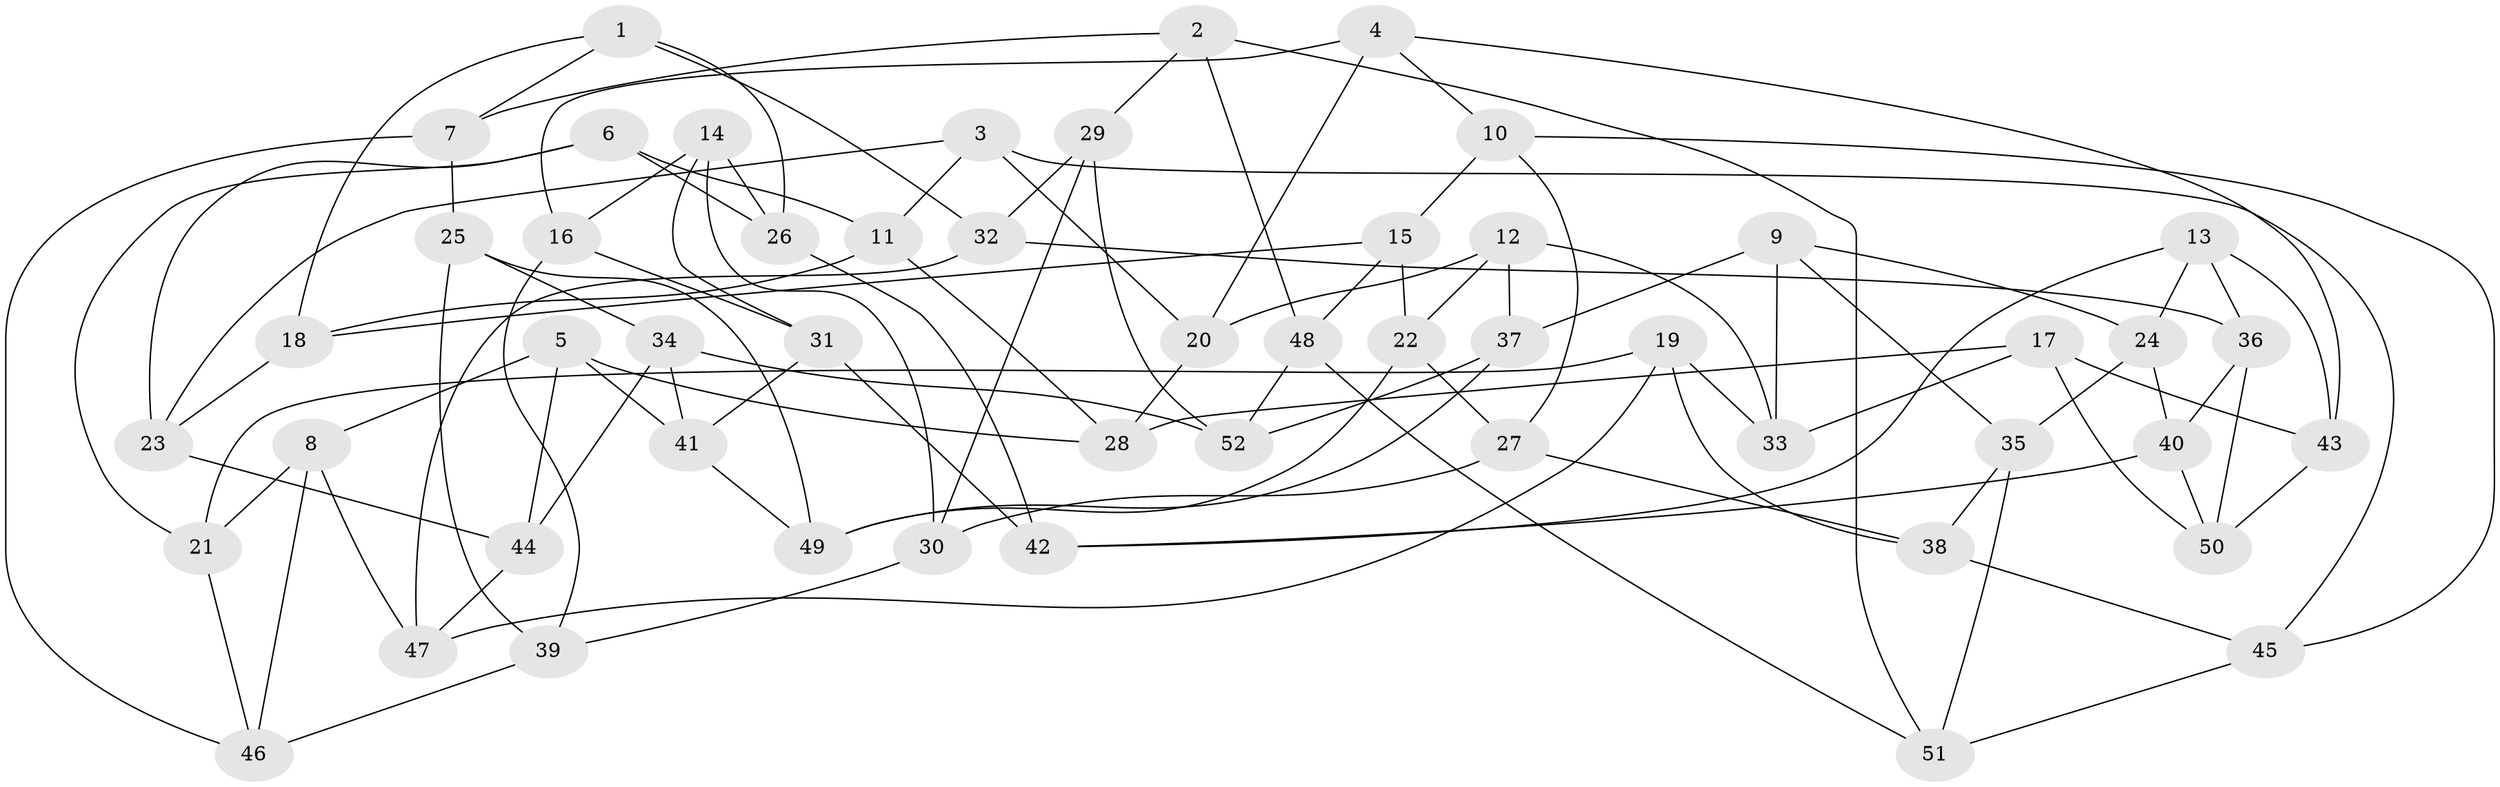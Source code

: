 // coarse degree distribution, {5: 0.13333333333333333, 3: 0.4, 2: 0.26666666666666666, 4: 0.06666666666666667, 10: 0.06666666666666667, 8: 0.06666666666666667}
// Generated by graph-tools (version 1.1) at 2025/03/03/04/25 22:03:18]
// undirected, 52 vertices, 104 edges
graph export_dot {
graph [start="1"]
  node [color=gray90,style=filled];
  1;
  2;
  3;
  4;
  5;
  6;
  7;
  8;
  9;
  10;
  11;
  12;
  13;
  14;
  15;
  16;
  17;
  18;
  19;
  20;
  21;
  22;
  23;
  24;
  25;
  26;
  27;
  28;
  29;
  30;
  31;
  32;
  33;
  34;
  35;
  36;
  37;
  38;
  39;
  40;
  41;
  42;
  43;
  44;
  45;
  46;
  47;
  48;
  49;
  50;
  51;
  52;
  1 -- 18;
  1 -- 26;
  1 -- 32;
  1 -- 7;
  2 -- 51;
  2 -- 48;
  2 -- 29;
  2 -- 7;
  3 -- 11;
  3 -- 23;
  3 -- 45;
  3 -- 20;
  4 -- 20;
  4 -- 16;
  4 -- 43;
  4 -- 10;
  5 -- 41;
  5 -- 8;
  5 -- 44;
  5 -- 28;
  6 -- 23;
  6 -- 11;
  6 -- 21;
  6 -- 26;
  7 -- 25;
  7 -- 46;
  8 -- 47;
  8 -- 21;
  8 -- 46;
  9 -- 37;
  9 -- 24;
  9 -- 33;
  9 -- 35;
  10 -- 15;
  10 -- 45;
  10 -- 27;
  11 -- 28;
  11 -- 18;
  12 -- 33;
  12 -- 20;
  12 -- 37;
  12 -- 22;
  13 -- 24;
  13 -- 42;
  13 -- 43;
  13 -- 36;
  14 -- 26;
  14 -- 16;
  14 -- 31;
  14 -- 30;
  15 -- 48;
  15 -- 22;
  15 -- 18;
  16 -- 31;
  16 -- 39;
  17 -- 33;
  17 -- 43;
  17 -- 28;
  17 -- 50;
  18 -- 23;
  19 -- 21;
  19 -- 33;
  19 -- 47;
  19 -- 38;
  20 -- 28;
  21 -- 46;
  22 -- 49;
  22 -- 27;
  23 -- 44;
  24 -- 35;
  24 -- 40;
  25 -- 34;
  25 -- 49;
  25 -- 39;
  26 -- 42;
  27 -- 30;
  27 -- 38;
  29 -- 30;
  29 -- 32;
  29 -- 52;
  30 -- 39;
  31 -- 42;
  31 -- 41;
  32 -- 47;
  32 -- 36;
  34 -- 52;
  34 -- 44;
  34 -- 41;
  35 -- 38;
  35 -- 51;
  36 -- 40;
  36 -- 50;
  37 -- 49;
  37 -- 52;
  38 -- 45;
  39 -- 46;
  40 -- 50;
  40 -- 42;
  41 -- 49;
  43 -- 50;
  44 -- 47;
  45 -- 51;
  48 -- 51;
  48 -- 52;
}
